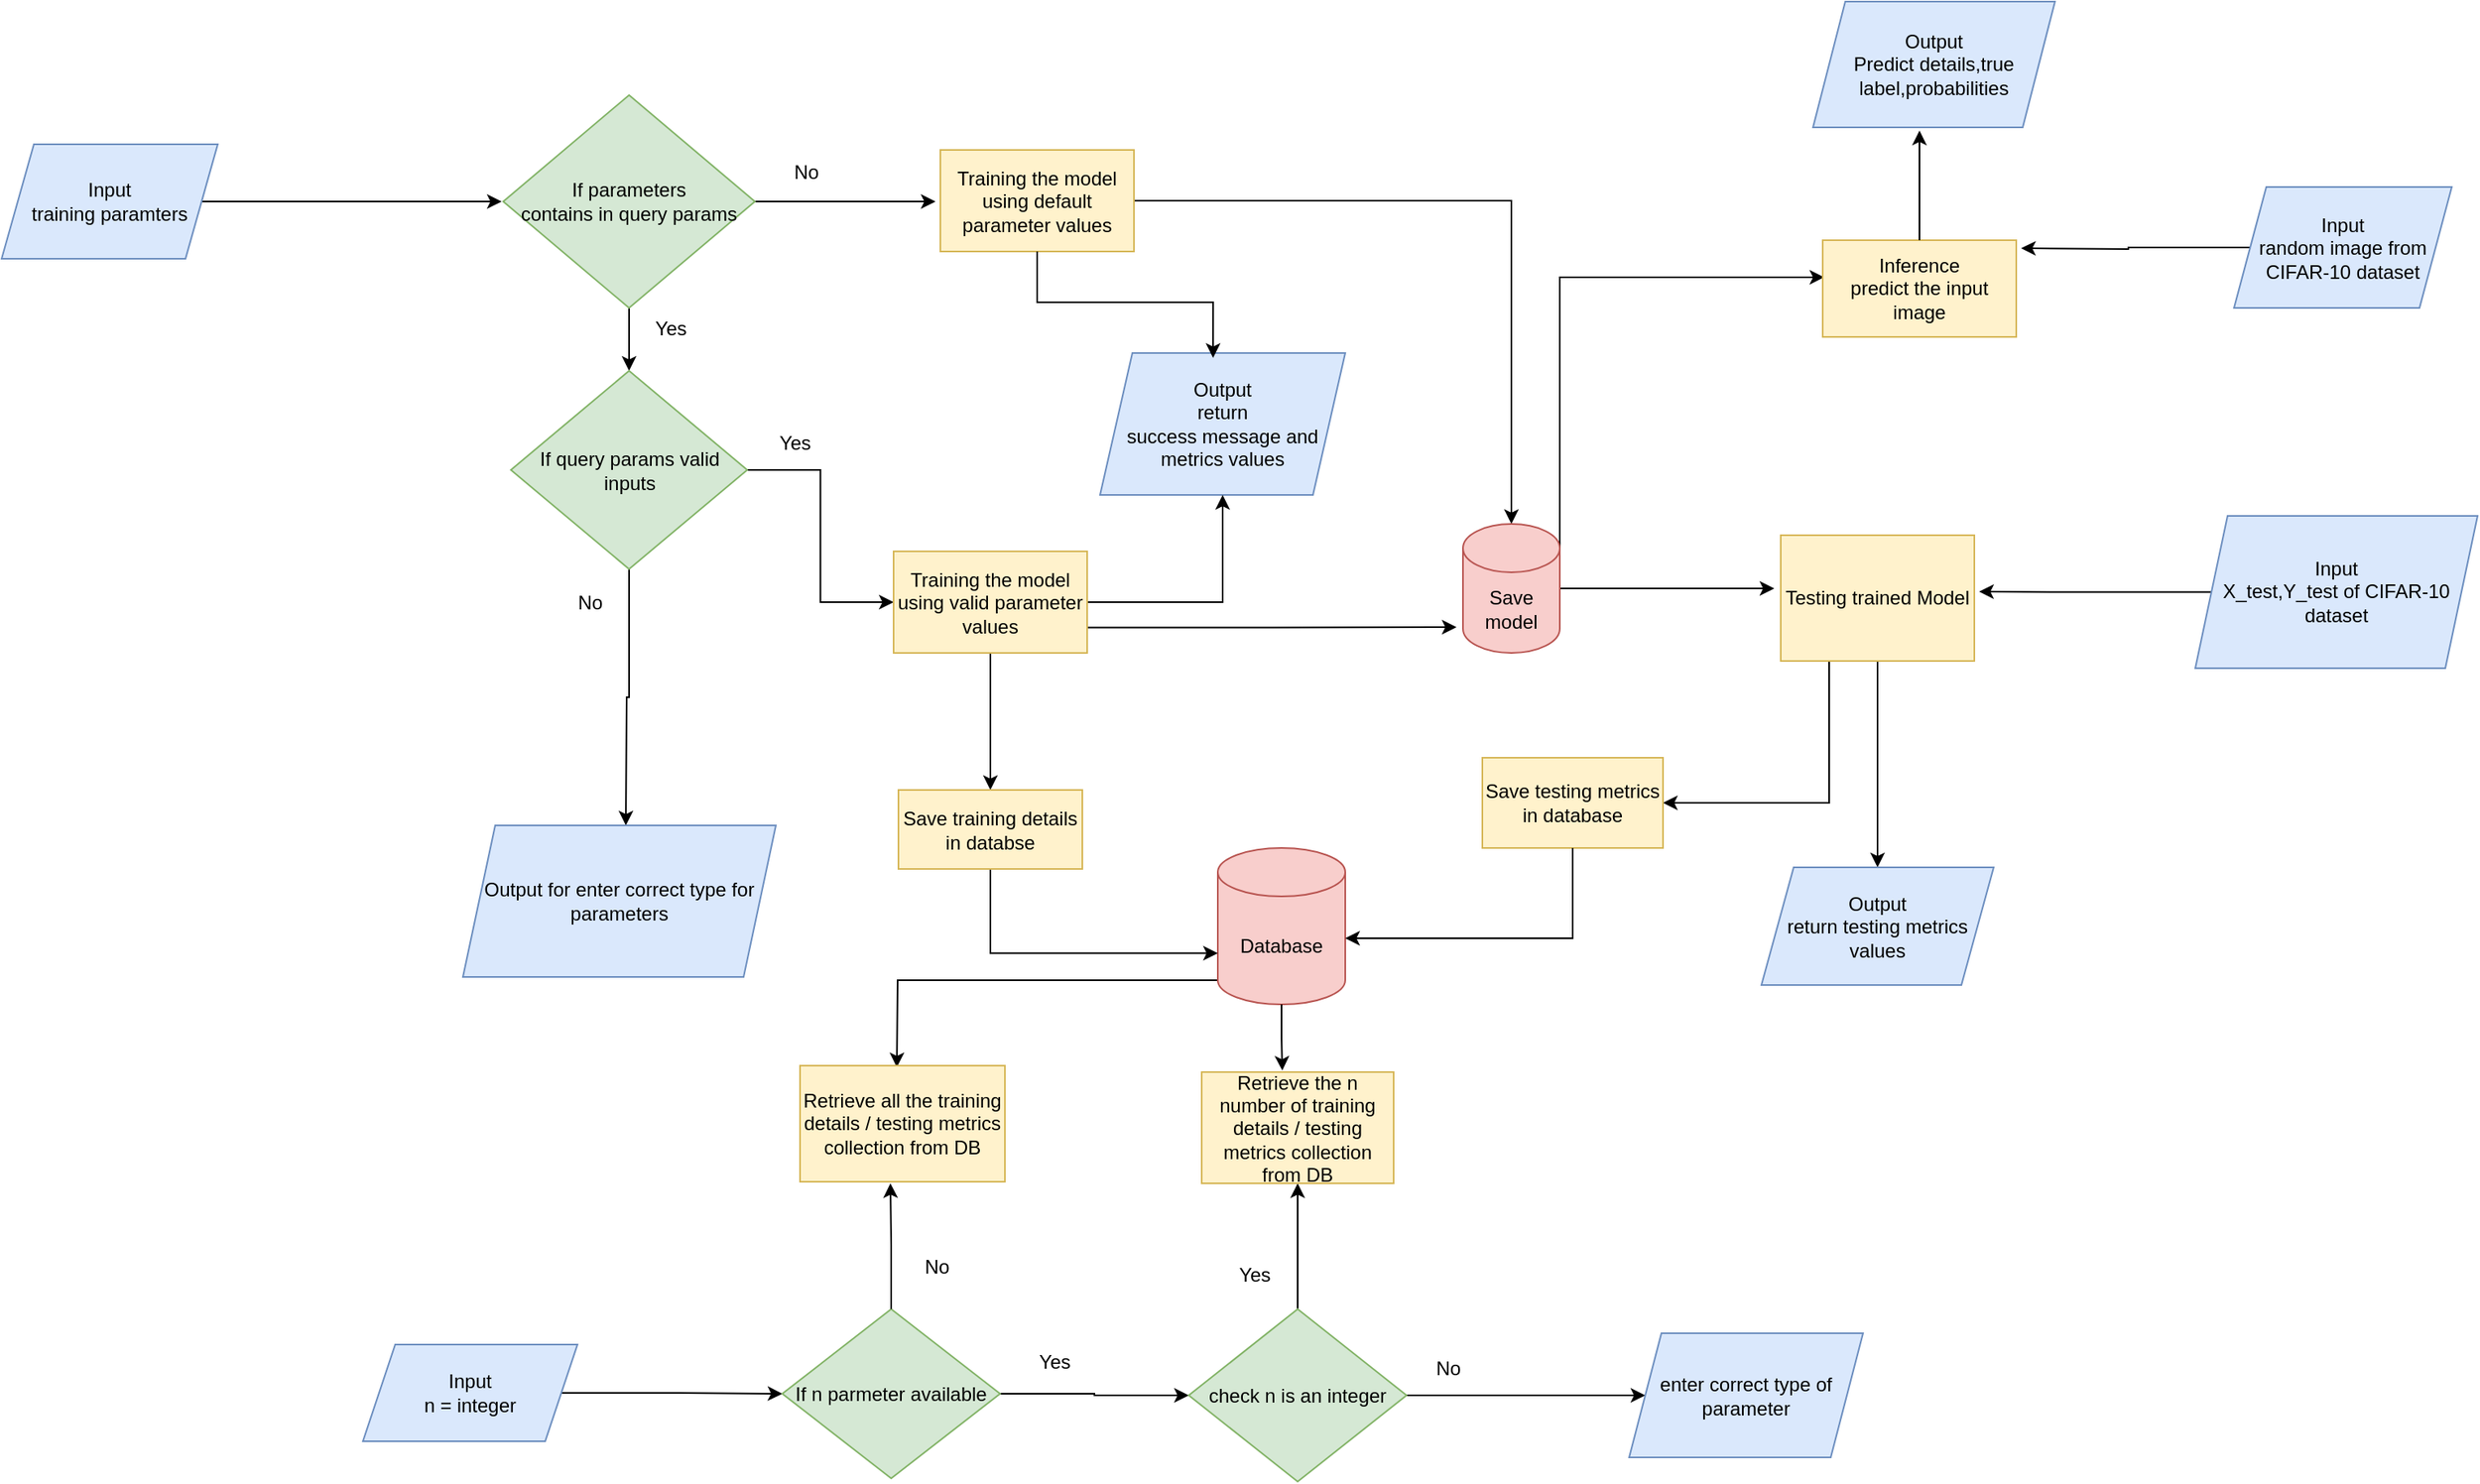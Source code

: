<mxfile version="24.8.6">
  <diagram name="Page-1" id="FCxdE91CtqpoV4PPA_Nj">
    <mxGraphModel dx="1364" dy="795" grid="0" gridSize="10" guides="1" tooltips="1" connect="1" arrows="1" fold="1" page="1" pageScale="1" pageWidth="850" pageHeight="1100" math="0" shadow="0">
      <root>
        <mxCell id="0" />
        <mxCell id="1" parent="0" />
        <mxCell id="APi8_MwqJy8qPdZ_-H1P-3" style="edgeStyle=orthogonalEdgeStyle;rounded=0;orthogonalLoop=1;jettySize=auto;html=1;exitX=1;exitY=0.5;exitDx=0;exitDy=0;" edge="1" parent="1" source="APi8_MwqJy8qPdZ_-H1P-1">
          <mxGeometry relative="1" as="geometry">
            <mxPoint x="424" y="161" as="targetPoint" />
          </mxGeometry>
        </mxCell>
        <mxCell id="APi8_MwqJy8qPdZ_-H1P-1" value="Input&lt;br&gt;training paramters" style="shape=parallelogram;perimeter=parallelogramPerimeter;whiteSpace=wrap;html=1;fixedSize=1;fillColor=#dae8fc;strokeColor=#6c8ebf;" vertex="1" parent="1">
          <mxGeometry x="114" y="125.5" width="134" height="71" as="geometry" />
        </mxCell>
        <mxCell id="APi8_MwqJy8qPdZ_-H1P-5" style="edgeStyle=orthogonalEdgeStyle;rounded=0;orthogonalLoop=1;jettySize=auto;html=1;exitX=1;exitY=0.5;exitDx=0;exitDy=0;" edge="1" parent="1" source="APi8_MwqJy8qPdZ_-H1P-2">
          <mxGeometry relative="1" as="geometry">
            <mxPoint x="693" y="161" as="targetPoint" />
          </mxGeometry>
        </mxCell>
        <mxCell id="APi8_MwqJy8qPdZ_-H1P-13" style="edgeStyle=orthogonalEdgeStyle;rounded=0;orthogonalLoop=1;jettySize=auto;html=1;exitX=0.5;exitY=1;exitDx=0;exitDy=0;entryX=0.5;entryY=0;entryDx=0;entryDy=0;" edge="1" parent="1" source="APi8_MwqJy8qPdZ_-H1P-2" target="APi8_MwqJy8qPdZ_-H1P-12">
          <mxGeometry relative="1" as="geometry" />
        </mxCell>
        <mxCell id="APi8_MwqJy8qPdZ_-H1P-2" value="If parameters&lt;br&gt;contains in query params" style="rhombus;whiteSpace=wrap;html=1;fillColor=#d5e8d4;strokeColor=#82b366;" vertex="1" parent="1">
          <mxGeometry x="425" y="95" width="156" height="132" as="geometry" />
        </mxCell>
        <mxCell id="APi8_MwqJy8qPdZ_-H1P-10" style="edgeStyle=orthogonalEdgeStyle;rounded=0;orthogonalLoop=1;jettySize=auto;html=1;exitX=1;exitY=0.5;exitDx=0;exitDy=0;" edge="1" parent="1" source="APi8_MwqJy8qPdZ_-H1P-4" target="APi8_MwqJy8qPdZ_-H1P-9">
          <mxGeometry relative="1" as="geometry" />
        </mxCell>
        <mxCell id="APi8_MwqJy8qPdZ_-H1P-4" value="Training the model using default parameter values" style="rounded=0;whiteSpace=wrap;html=1;fillColor=#fff2cc;strokeColor=#d6b656;" vertex="1" parent="1">
          <mxGeometry x="696" y="129" width="120" height="63" as="geometry" />
        </mxCell>
        <mxCell id="APi8_MwqJy8qPdZ_-H1P-6" value="Output&lt;br&gt;return&lt;br&gt;success message and metrics values" style="shape=parallelogram;perimeter=parallelogramPerimeter;whiteSpace=wrap;html=1;fixedSize=1;fillColor=#dae8fc;strokeColor=#6c8ebf;" vertex="1" parent="1">
          <mxGeometry x="795" y="255" width="152" height="88" as="geometry" />
        </mxCell>
        <mxCell id="APi8_MwqJy8qPdZ_-H1P-8" style="edgeStyle=orthogonalEdgeStyle;rounded=0;orthogonalLoop=1;jettySize=auto;html=1;exitX=0.5;exitY=1;exitDx=0;exitDy=0;entryX=0.461;entryY=0.034;entryDx=0;entryDy=0;entryPerimeter=0;" edge="1" parent="1" source="APi8_MwqJy8qPdZ_-H1P-4" target="APi8_MwqJy8qPdZ_-H1P-6">
          <mxGeometry relative="1" as="geometry" />
        </mxCell>
        <mxCell id="APi8_MwqJy8qPdZ_-H1P-28" style="edgeStyle=orthogonalEdgeStyle;rounded=0;orthogonalLoop=1;jettySize=auto;html=1;exitX=1;exitY=0.5;exitDx=0;exitDy=0;exitPerimeter=0;" edge="1" parent="1" source="APi8_MwqJy8qPdZ_-H1P-9">
          <mxGeometry relative="1" as="geometry">
            <mxPoint x="1213" y="401" as="targetPoint" />
          </mxGeometry>
        </mxCell>
        <mxCell id="APi8_MwqJy8qPdZ_-H1P-48" style="edgeStyle=orthogonalEdgeStyle;rounded=0;orthogonalLoop=1;jettySize=auto;html=1;exitX=1;exitY=0;exitDx=0;exitDy=15;exitPerimeter=0;entryX=0.008;entryY=0.383;entryDx=0;entryDy=0;entryPerimeter=0;" edge="1" parent="1" source="APi8_MwqJy8qPdZ_-H1P-9" target="APi8_MwqJy8qPdZ_-H1P-46">
          <mxGeometry relative="1" as="geometry">
            <mxPoint x="1074" y="201" as="targetPoint" />
            <Array as="points">
              <mxPoint x="1080" y="208" />
            </Array>
          </mxGeometry>
        </mxCell>
        <mxCell id="APi8_MwqJy8qPdZ_-H1P-9" value="Save model" style="shape=cylinder3;whiteSpace=wrap;html=1;boundedLbl=1;backgroundOutline=1;size=15;fillColor=#f8cecc;strokeColor=#b85450;" vertex="1" parent="1">
          <mxGeometry x="1020" y="361" width="60" height="80" as="geometry" />
        </mxCell>
        <mxCell id="APi8_MwqJy8qPdZ_-H1P-11" value="No" style="text;html=1;align=center;verticalAlign=middle;whiteSpace=wrap;rounded=0;" vertex="1" parent="1">
          <mxGeometry x="579" y="125.5" width="68" height="34.5" as="geometry" />
        </mxCell>
        <mxCell id="APi8_MwqJy8qPdZ_-H1P-18" style="edgeStyle=orthogonalEdgeStyle;rounded=0;orthogonalLoop=1;jettySize=auto;html=1;exitX=0.5;exitY=1;exitDx=0;exitDy=0;" edge="1" parent="1" source="APi8_MwqJy8qPdZ_-H1P-12">
          <mxGeometry relative="1" as="geometry">
            <mxPoint x="501" y="548" as="targetPoint" />
          </mxGeometry>
        </mxCell>
        <mxCell id="APi8_MwqJy8qPdZ_-H1P-21" style="edgeStyle=orthogonalEdgeStyle;rounded=0;orthogonalLoop=1;jettySize=auto;html=1;exitX=1;exitY=0.5;exitDx=0;exitDy=0;" edge="1" parent="1" source="APi8_MwqJy8qPdZ_-H1P-12" target="APi8_MwqJy8qPdZ_-H1P-20">
          <mxGeometry relative="1" as="geometry" />
        </mxCell>
        <mxCell id="APi8_MwqJy8qPdZ_-H1P-12" value="If query params valid inputs" style="rhombus;whiteSpace=wrap;html=1;fillColor=#d5e8d4;strokeColor=#82b366;" vertex="1" parent="1">
          <mxGeometry x="429.75" y="266" width="146.5" height="123" as="geometry" />
        </mxCell>
        <mxCell id="APi8_MwqJy8qPdZ_-H1P-14" value="Yes" style="text;html=1;align=center;verticalAlign=middle;whiteSpace=wrap;rounded=0;" vertex="1" parent="1">
          <mxGeometry x="499" y="225" width="60" height="30" as="geometry" />
        </mxCell>
        <mxCell id="APi8_MwqJy8qPdZ_-H1P-16" value="Yes" style="text;html=1;align=center;verticalAlign=middle;whiteSpace=wrap;rounded=0;" vertex="1" parent="1">
          <mxGeometry x="576.25" y="296" width="60" height="30" as="geometry" />
        </mxCell>
        <mxCell id="APi8_MwqJy8qPdZ_-H1P-17" value="Output for enter correct type for parameters" style="shape=parallelogram;perimeter=parallelogramPerimeter;whiteSpace=wrap;html=1;fixedSize=1;fillColor=#dae8fc;strokeColor=#6c8ebf;" vertex="1" parent="1">
          <mxGeometry x="400" y="548" width="194" height="94" as="geometry" />
        </mxCell>
        <mxCell id="APi8_MwqJy8qPdZ_-H1P-31" style="edgeStyle=orthogonalEdgeStyle;rounded=0;orthogonalLoop=1;jettySize=auto;html=1;exitX=0;exitY=0.5;exitDx=0;exitDy=0;" edge="1" parent="1" source="APi8_MwqJy8qPdZ_-H1P-19">
          <mxGeometry relative="1" as="geometry">
            <mxPoint x="1340" y="403" as="targetPoint" />
          </mxGeometry>
        </mxCell>
        <mxCell id="APi8_MwqJy8qPdZ_-H1P-19" value="Input&lt;br&gt;X_test,Y_test of CIFAR-10 dataset" style="shape=parallelogram;perimeter=parallelogramPerimeter;whiteSpace=wrap;html=1;fixedSize=1;fillColor=#dae8fc;strokeColor=#6c8ebf;" vertex="1" parent="1">
          <mxGeometry x="1474" y="356" width="175" height="94.5" as="geometry" />
        </mxCell>
        <mxCell id="APi8_MwqJy8qPdZ_-H1P-22" style="edgeStyle=orthogonalEdgeStyle;rounded=0;orthogonalLoop=1;jettySize=auto;html=1;exitX=1;exitY=0.5;exitDx=0;exitDy=0;" edge="1" parent="1" source="APi8_MwqJy8qPdZ_-H1P-20" target="APi8_MwqJy8qPdZ_-H1P-6">
          <mxGeometry relative="1" as="geometry" />
        </mxCell>
        <mxCell id="APi8_MwqJy8qPdZ_-H1P-23" style="edgeStyle=orthogonalEdgeStyle;rounded=0;orthogonalLoop=1;jettySize=auto;html=1;exitX=1;exitY=0.75;exitDx=0;exitDy=0;" edge="1" parent="1" source="APi8_MwqJy8qPdZ_-H1P-20">
          <mxGeometry relative="1" as="geometry">
            <mxPoint x="1016" y="425" as="targetPoint" />
          </mxGeometry>
        </mxCell>
        <mxCell id="APi8_MwqJy8qPdZ_-H1P-38" style="edgeStyle=orthogonalEdgeStyle;rounded=0;orthogonalLoop=1;jettySize=auto;html=1;exitX=0.5;exitY=1;exitDx=0;exitDy=0;entryX=0.5;entryY=0;entryDx=0;entryDy=0;" edge="1" parent="1" source="APi8_MwqJy8qPdZ_-H1P-20" target="APi8_MwqJy8qPdZ_-H1P-37">
          <mxGeometry relative="1" as="geometry" />
        </mxCell>
        <mxCell id="APi8_MwqJy8qPdZ_-H1P-20" value="Training the model using valid parameter values" style="rounded=0;whiteSpace=wrap;html=1;fillColor=#fff2cc;strokeColor=#d6b656;" vertex="1" parent="1">
          <mxGeometry x="667" y="378" width="120" height="63" as="geometry" />
        </mxCell>
        <mxCell id="APi8_MwqJy8qPdZ_-H1P-33" style="edgeStyle=orthogonalEdgeStyle;rounded=0;orthogonalLoop=1;jettySize=auto;html=1;exitX=0.5;exitY=1;exitDx=0;exitDy=0;entryX=0.5;entryY=0;entryDx=0;entryDy=0;" edge="1" parent="1" source="APi8_MwqJy8qPdZ_-H1P-24" target="APi8_MwqJy8qPdZ_-H1P-30">
          <mxGeometry relative="1" as="geometry" />
        </mxCell>
        <mxCell id="APi8_MwqJy8qPdZ_-H1P-44" style="edgeStyle=orthogonalEdgeStyle;rounded=0;orthogonalLoop=1;jettySize=auto;html=1;exitX=0.25;exitY=1;exitDx=0;exitDy=0;entryX=1;entryY=0.5;entryDx=0;entryDy=0;" edge="1" parent="1" source="APi8_MwqJy8qPdZ_-H1P-24" target="APi8_MwqJy8qPdZ_-H1P-40">
          <mxGeometry relative="1" as="geometry" />
        </mxCell>
        <mxCell id="APi8_MwqJy8qPdZ_-H1P-24" value="Testing trained Model" style="rounded=0;whiteSpace=wrap;html=1;fillColor=#fff2cc;strokeColor=#d6b656;" vertex="1" parent="1">
          <mxGeometry x="1217" y="368" width="120" height="78" as="geometry" />
        </mxCell>
        <mxCell id="APi8_MwqJy8qPdZ_-H1P-30" value="Output&lt;br&gt;return testing metrics values " style="shape=parallelogram;perimeter=parallelogramPerimeter;whiteSpace=wrap;html=1;fixedSize=1;fillColor=#dae8fc;strokeColor=#6c8ebf;" vertex="1" parent="1">
          <mxGeometry x="1205" y="574" width="144" height="73" as="geometry" />
        </mxCell>
        <mxCell id="APi8_MwqJy8qPdZ_-H1P-61" style="edgeStyle=orthogonalEdgeStyle;rounded=0;orthogonalLoop=1;jettySize=auto;html=1;exitX=0;exitY=1;exitDx=0;exitDy=-15;exitPerimeter=0;" edge="1" parent="1" source="APi8_MwqJy8qPdZ_-H1P-34">
          <mxGeometry relative="1" as="geometry">
            <mxPoint x="669" y="698" as="targetPoint" />
          </mxGeometry>
        </mxCell>
        <mxCell id="APi8_MwqJy8qPdZ_-H1P-34" value="Database" style="shape=cylinder3;whiteSpace=wrap;html=1;boundedLbl=1;backgroundOutline=1;size=15;fillColor=#f8cecc;strokeColor=#b85450;" vertex="1" parent="1">
          <mxGeometry x="868" y="562" width="79" height="97" as="geometry" />
        </mxCell>
        <mxCell id="APi8_MwqJy8qPdZ_-H1P-35" value="No" style="text;html=1;align=center;verticalAlign=middle;whiteSpace=wrap;rounded=0;" vertex="1" parent="1">
          <mxGeometry x="449" y="394.5" width="60" height="30" as="geometry" />
        </mxCell>
        <mxCell id="APi8_MwqJy8qPdZ_-H1P-39" style="edgeStyle=orthogonalEdgeStyle;rounded=0;orthogonalLoop=1;jettySize=auto;html=1;exitX=0.5;exitY=1;exitDx=0;exitDy=0;entryX=0;entryY=0;entryDx=0;entryDy=65.25;entryPerimeter=0;" edge="1" parent="1" source="APi8_MwqJy8qPdZ_-H1P-37" target="APi8_MwqJy8qPdZ_-H1P-34">
          <mxGeometry relative="1" as="geometry">
            <mxPoint x="727" y="615" as="targetPoint" />
          </mxGeometry>
        </mxCell>
        <mxCell id="APi8_MwqJy8qPdZ_-H1P-37" value="Save training details in databse" style="rounded=0;whiteSpace=wrap;html=1;fillColor=#fff2cc;strokeColor=#d6b656;" vertex="1" parent="1">
          <mxGeometry x="670" y="526" width="114" height="49" as="geometry" />
        </mxCell>
        <mxCell id="APi8_MwqJy8qPdZ_-H1P-40" value="Save testing metrics in database" style="rounded=0;whiteSpace=wrap;html=1;fillColor=#fff2cc;strokeColor=#d6b656;" vertex="1" parent="1">
          <mxGeometry x="1032" y="506" width="112" height="56" as="geometry" />
        </mxCell>
        <mxCell id="APi8_MwqJy8qPdZ_-H1P-43" style="edgeStyle=orthogonalEdgeStyle;rounded=0;orthogonalLoop=1;jettySize=auto;html=1;exitX=0.5;exitY=1;exitDx=0;exitDy=0;entryX=1;entryY=0.577;entryDx=0;entryDy=0;entryPerimeter=0;" edge="1" parent="1" source="APi8_MwqJy8qPdZ_-H1P-40" target="APi8_MwqJy8qPdZ_-H1P-34">
          <mxGeometry relative="1" as="geometry" />
        </mxCell>
        <mxCell id="APi8_MwqJy8qPdZ_-H1P-49" style="edgeStyle=orthogonalEdgeStyle;rounded=0;orthogonalLoop=1;jettySize=auto;html=1;exitX=0;exitY=0.5;exitDx=0;exitDy=0;" edge="1" parent="1" source="APi8_MwqJy8qPdZ_-H1P-45">
          <mxGeometry relative="1" as="geometry">
            <mxPoint x="1366" y="190" as="targetPoint" />
          </mxGeometry>
        </mxCell>
        <mxCell id="APi8_MwqJy8qPdZ_-H1P-45" value="Input &lt;br&gt;random image from CIFAR-10 dataset" style="shape=parallelogram;perimeter=parallelogramPerimeter;whiteSpace=wrap;html=1;fixedSize=1;fillColor=#dae8fc;strokeColor=#6c8ebf;" vertex="1" parent="1">
          <mxGeometry x="1498" y="152" width="135" height="75" as="geometry" />
        </mxCell>
        <mxCell id="APi8_MwqJy8qPdZ_-H1P-46" value="Inference&lt;br&gt;predict the input image" style="rounded=0;whiteSpace=wrap;html=1;fillColor=#fff2cc;strokeColor=#d6b656;" vertex="1" parent="1">
          <mxGeometry x="1243" y="185" width="120" height="60" as="geometry" />
        </mxCell>
        <mxCell id="APi8_MwqJy8qPdZ_-H1P-50" value="Output&lt;br&gt;Predict details,true label,probabilities" style="shape=parallelogram;perimeter=parallelogramPerimeter;whiteSpace=wrap;html=1;fixedSize=1;fillColor=#dae8fc;strokeColor=#6c8ebf;" vertex="1" parent="1">
          <mxGeometry x="1237" y="37" width="150" height="78" as="geometry" />
        </mxCell>
        <mxCell id="APi8_MwqJy8qPdZ_-H1P-51" style="edgeStyle=orthogonalEdgeStyle;rounded=0;orthogonalLoop=1;jettySize=auto;html=1;exitX=0.5;exitY=0;exitDx=0;exitDy=0;entryX=0.44;entryY=1.026;entryDx=0;entryDy=0;entryPerimeter=0;" edge="1" parent="1" source="APi8_MwqJy8qPdZ_-H1P-46" target="APi8_MwqJy8qPdZ_-H1P-50">
          <mxGeometry relative="1" as="geometry" />
        </mxCell>
        <mxCell id="APi8_MwqJy8qPdZ_-H1P-54" style="edgeStyle=orthogonalEdgeStyle;rounded=0;orthogonalLoop=1;jettySize=auto;html=1;exitX=1;exitY=0.5;exitDx=0;exitDy=0;entryX=0;entryY=0.5;entryDx=0;entryDy=0;" edge="1" parent="1" source="APi8_MwqJy8qPdZ_-H1P-52" target="APi8_MwqJy8qPdZ_-H1P-53">
          <mxGeometry relative="1" as="geometry" />
        </mxCell>
        <mxCell id="APi8_MwqJy8qPdZ_-H1P-52" value="Input &lt;br&gt;n = integer" style="shape=parallelogram;perimeter=parallelogramPerimeter;whiteSpace=wrap;html=1;fixedSize=1;fillColor=#dae8fc;strokeColor=#6c8ebf;" vertex="1" parent="1">
          <mxGeometry x="338" y="870" width="133" height="60" as="geometry" />
        </mxCell>
        <mxCell id="APi8_MwqJy8qPdZ_-H1P-56" style="edgeStyle=orthogonalEdgeStyle;rounded=0;orthogonalLoop=1;jettySize=auto;html=1;exitX=1;exitY=0.5;exitDx=0;exitDy=0;entryX=0;entryY=0.5;entryDx=0;entryDy=0;" edge="1" parent="1" source="APi8_MwqJy8qPdZ_-H1P-53" target="APi8_MwqJy8qPdZ_-H1P-55">
          <mxGeometry relative="1" as="geometry" />
        </mxCell>
        <mxCell id="APi8_MwqJy8qPdZ_-H1P-53" value="If n parmeter available" style="rhombus;whiteSpace=wrap;html=1;fillColor=#d5e8d4;strokeColor=#82b366;" vertex="1" parent="1">
          <mxGeometry x="598" y="848" width="135" height="105" as="geometry" />
        </mxCell>
        <mxCell id="APi8_MwqJy8qPdZ_-H1P-63" style="edgeStyle=orthogonalEdgeStyle;rounded=0;orthogonalLoop=1;jettySize=auto;html=1;exitX=1;exitY=0.5;exitDx=0;exitDy=0;entryX=0;entryY=0.5;entryDx=0;entryDy=0;" edge="1" parent="1" source="APi8_MwqJy8qPdZ_-H1P-55" target="APi8_MwqJy8qPdZ_-H1P-62">
          <mxGeometry relative="1" as="geometry" />
        </mxCell>
        <mxCell id="APi8_MwqJy8qPdZ_-H1P-66" style="edgeStyle=orthogonalEdgeStyle;rounded=0;orthogonalLoop=1;jettySize=auto;html=1;exitX=0.5;exitY=0;exitDx=0;exitDy=0;entryX=0.5;entryY=1;entryDx=0;entryDy=0;" edge="1" parent="1" source="APi8_MwqJy8qPdZ_-H1P-55" target="APi8_MwqJy8qPdZ_-H1P-64">
          <mxGeometry relative="1" as="geometry" />
        </mxCell>
        <mxCell id="APi8_MwqJy8qPdZ_-H1P-55" value="check n is an integer" style="rhombus;whiteSpace=wrap;html=1;fillColor=#d5e8d4;strokeColor=#82b366;" vertex="1" parent="1">
          <mxGeometry x="850" y="848" width="135" height="107" as="geometry" />
        </mxCell>
        <mxCell id="APi8_MwqJy8qPdZ_-H1P-57" value="Yes" style="text;html=1;align=center;verticalAlign=middle;whiteSpace=wrap;rounded=0;" vertex="1" parent="1">
          <mxGeometry x="737" y="866" width="60" height="30" as="geometry" />
        </mxCell>
        <mxCell id="APi8_MwqJy8qPdZ_-H1P-58" value="Retrieve all the training details / testing metrics collection from DB" style="rounded=0;whiteSpace=wrap;html=1;fillColor=#fff2cc;strokeColor=#d6b656;" vertex="1" parent="1">
          <mxGeometry x="609" y="697" width="127" height="72" as="geometry" />
        </mxCell>
        <mxCell id="APi8_MwqJy8qPdZ_-H1P-60" value="No" style="text;html=1;align=center;verticalAlign=middle;whiteSpace=wrap;rounded=0;" vertex="1" parent="1">
          <mxGeometry x="664" y="807" width="60" height="30" as="geometry" />
        </mxCell>
        <mxCell id="APi8_MwqJy8qPdZ_-H1P-62" value="enter correct type of parameter" style="shape=parallelogram;perimeter=parallelogramPerimeter;whiteSpace=wrap;html=1;fixedSize=1;fillColor=#dae8fc;strokeColor=#6c8ebf;" vertex="1" parent="1">
          <mxGeometry x="1123" y="863" width="145" height="77" as="geometry" />
        </mxCell>
        <mxCell id="APi8_MwqJy8qPdZ_-H1P-64" value="Retrieve the n number of training details / testing metrics collection from DB" style="rounded=0;whiteSpace=wrap;html=1;fillColor=#fff2cc;strokeColor=#d6b656;" vertex="1" parent="1">
          <mxGeometry x="858" y="701" width="119" height="69" as="geometry" />
        </mxCell>
        <mxCell id="APi8_MwqJy8qPdZ_-H1P-65" style="edgeStyle=orthogonalEdgeStyle;rounded=0;orthogonalLoop=1;jettySize=auto;html=1;exitX=0.5;exitY=1;exitDx=0;exitDy=0;exitPerimeter=0;entryX=0.42;entryY=-0.014;entryDx=0;entryDy=0;entryPerimeter=0;" edge="1" parent="1" source="APi8_MwqJy8qPdZ_-H1P-34" target="APi8_MwqJy8qPdZ_-H1P-64">
          <mxGeometry relative="1" as="geometry" />
        </mxCell>
        <mxCell id="APi8_MwqJy8qPdZ_-H1P-67" value="No" style="text;html=1;align=center;verticalAlign=middle;whiteSpace=wrap;rounded=0;" vertex="1" parent="1">
          <mxGeometry x="981" y="870" width="60" height="30" as="geometry" />
        </mxCell>
        <mxCell id="APi8_MwqJy8qPdZ_-H1P-68" value="Yes" style="text;html=1;align=center;verticalAlign=middle;whiteSpace=wrap;rounded=0;" vertex="1" parent="1">
          <mxGeometry x="861" y="812" width="60" height="30" as="geometry" />
        </mxCell>
        <mxCell id="APi8_MwqJy8qPdZ_-H1P-70" style="edgeStyle=orthogonalEdgeStyle;rounded=0;orthogonalLoop=1;jettySize=auto;html=1;exitX=0.5;exitY=0;exitDx=0;exitDy=0;entryX=0.441;entryY=1.014;entryDx=0;entryDy=0;entryPerimeter=0;" edge="1" parent="1" source="APi8_MwqJy8qPdZ_-H1P-53" target="APi8_MwqJy8qPdZ_-H1P-58">
          <mxGeometry relative="1" as="geometry" />
        </mxCell>
      </root>
    </mxGraphModel>
  </diagram>
</mxfile>
